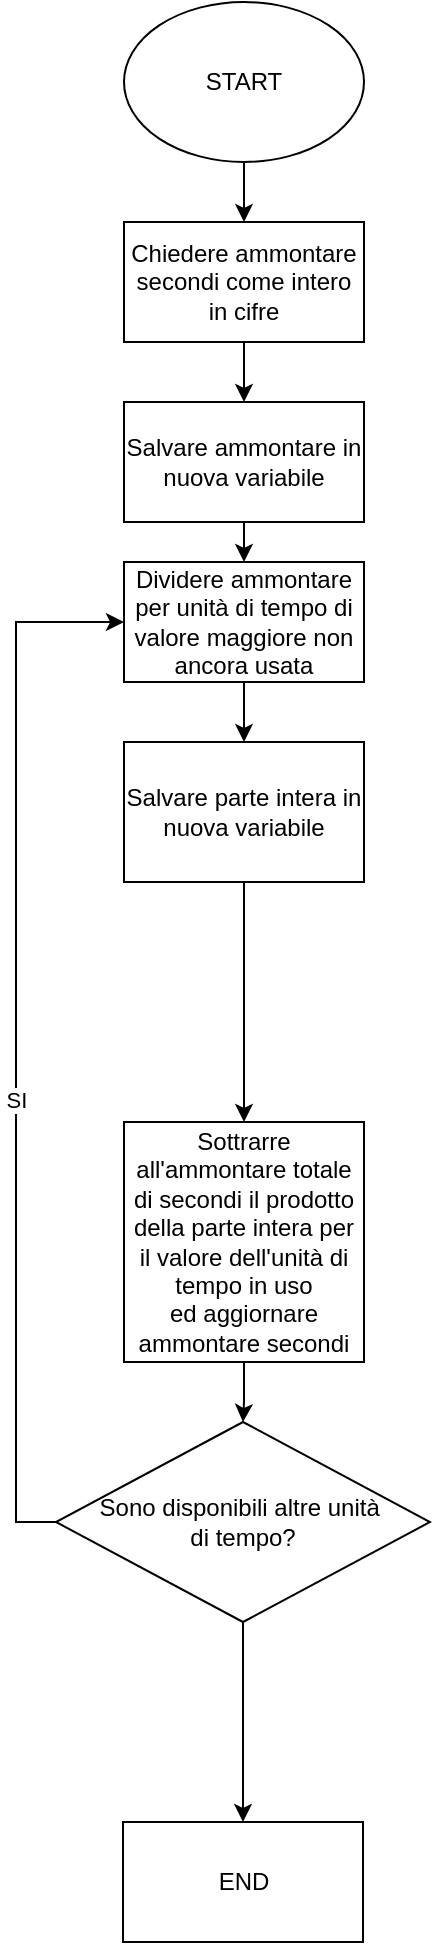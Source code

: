 <mxfile version="24.0.7" type="device">
  <diagram name="Pagina-1" id="jYzrcmdSCKAgR3gdf0s2">
    <mxGraphModel dx="880" dy="529" grid="1" gridSize="10" guides="1" tooltips="1" connect="1" arrows="1" fold="1" page="1" pageScale="1" pageWidth="827" pageHeight="1169" math="0" shadow="0">
      <root>
        <mxCell id="0" />
        <mxCell id="1" parent="0" />
        <mxCell id="APFXjStTtcaWU7gSrCgq-3" value="" style="edgeStyle=orthogonalEdgeStyle;rounded=0;orthogonalLoop=1;jettySize=auto;html=1;" parent="1" source="APFXjStTtcaWU7gSrCgq-1" target="APFXjStTtcaWU7gSrCgq-2" edge="1">
          <mxGeometry relative="1" as="geometry" />
        </mxCell>
        <mxCell id="APFXjStTtcaWU7gSrCgq-1" value="START" style="ellipse;whiteSpace=wrap;html=1;" parent="1" vertex="1">
          <mxGeometry x="354" y="20" width="120" height="80" as="geometry" />
        </mxCell>
        <mxCell id="APFXjStTtcaWU7gSrCgq-13" style="edgeStyle=orthogonalEdgeStyle;rounded=0;orthogonalLoop=1;jettySize=auto;html=1;exitX=0.5;exitY=1;exitDx=0;exitDy=0;entryX=0.5;entryY=0;entryDx=0;entryDy=0;" parent="1" source="APFXjStTtcaWU7gSrCgq-2" target="APFXjStTtcaWU7gSrCgq-12" edge="1">
          <mxGeometry relative="1" as="geometry" />
        </mxCell>
        <mxCell id="APFXjStTtcaWU7gSrCgq-2" value="Chiedere ammontare&lt;div&gt;secondi come intero&lt;/div&gt;&lt;div&gt;in cifre&lt;/div&gt;" style="whiteSpace=wrap;html=1;" parent="1" vertex="1">
          <mxGeometry x="354" y="130" width="120" height="60" as="geometry" />
        </mxCell>
        <mxCell id="APFXjStTtcaWU7gSrCgq-7" value="" style="edgeStyle=orthogonalEdgeStyle;rounded=0;orthogonalLoop=1;jettySize=auto;html=1;" parent="1" source="APFXjStTtcaWU7gSrCgq-4" target="APFXjStTtcaWU7gSrCgq-6" edge="1">
          <mxGeometry relative="1" as="geometry" />
        </mxCell>
        <mxCell id="APFXjStTtcaWU7gSrCgq-4" value="Dividere ammontare per unità di tempo di valore maggiore non ancora usata" style="whiteSpace=wrap;html=1;" parent="1" vertex="1">
          <mxGeometry x="354" y="300" width="120" height="60" as="geometry" />
        </mxCell>
        <mxCell id="APFXjStTtcaWU7gSrCgq-6" value="Salvare parte intera in nuova variabile" style="whiteSpace=wrap;html=1;" parent="1" vertex="1">
          <mxGeometry x="354" y="390" width="120" height="70" as="geometry" />
        </mxCell>
        <mxCell id="APFXjStTtcaWU7gSrCgq-11" value="" style="edgeStyle=orthogonalEdgeStyle;rounded=0;orthogonalLoop=1;jettySize=auto;html=1;exitX=0.5;exitY=1;exitDx=0;exitDy=0;" parent="1" source="APFXjStTtcaWU7gSrCgq-6" target="APFXjStTtcaWU7gSrCgq-10" edge="1">
          <mxGeometry relative="1" as="geometry">
            <mxPoint x="414" y="550" as="sourcePoint" />
          </mxGeometry>
        </mxCell>
        <mxCell id="APFXjStTtcaWU7gSrCgq-17" value="" style="edgeStyle=orthogonalEdgeStyle;rounded=0;orthogonalLoop=1;jettySize=auto;html=1;" parent="1" source="APFXjStTtcaWU7gSrCgq-10" target="APFXjStTtcaWU7gSrCgq-16" edge="1">
          <mxGeometry relative="1" as="geometry" />
        </mxCell>
        <mxCell id="APFXjStTtcaWU7gSrCgq-10" value="Sottrarre all&#39;ammontare totale di secondi il prodotto della parte intera per il valore dell&#39;unità di tempo in uso&lt;div&gt;ed aggiornare ammontare secondi&lt;/div&gt;" style="whiteSpace=wrap;html=1;" parent="1" vertex="1">
          <mxGeometry x="354" y="580" width="120" height="120" as="geometry" />
        </mxCell>
        <mxCell id="APFXjStTtcaWU7gSrCgq-14" style="edgeStyle=orthogonalEdgeStyle;rounded=0;orthogonalLoop=1;jettySize=auto;html=1;exitX=0.5;exitY=1;exitDx=0;exitDy=0;entryX=0.5;entryY=0;entryDx=0;entryDy=0;" parent="1" source="APFXjStTtcaWU7gSrCgq-12" target="APFXjStTtcaWU7gSrCgq-4" edge="1">
          <mxGeometry relative="1" as="geometry" />
        </mxCell>
        <mxCell id="APFXjStTtcaWU7gSrCgq-12" value="Salvare ammontare in nuova variabile" style="rounded=0;whiteSpace=wrap;html=1;" parent="1" vertex="1">
          <mxGeometry x="354" y="220" width="120" height="60" as="geometry" />
        </mxCell>
        <mxCell id="APFXjStTtcaWU7gSrCgq-18" style="edgeStyle=orthogonalEdgeStyle;rounded=0;orthogonalLoop=1;jettySize=auto;html=1;exitX=0;exitY=0.5;exitDx=0;exitDy=0;entryX=0;entryY=0.5;entryDx=0;entryDy=0;" parent="1" source="APFXjStTtcaWU7gSrCgq-16" target="APFXjStTtcaWU7gSrCgq-4" edge="1">
          <mxGeometry relative="1" as="geometry" />
        </mxCell>
        <mxCell id="APFXjStTtcaWU7gSrCgq-19" value="SI" style="edgeLabel;html=1;align=center;verticalAlign=middle;resizable=0;points=[];" parent="APFXjStTtcaWU7gSrCgq-18" vertex="1" connectable="0">
          <mxGeometry x="-0.118" relative="1" as="geometry">
            <mxPoint as="offset" />
          </mxGeometry>
        </mxCell>
        <mxCell id="APFXjStTtcaWU7gSrCgq-21" value="" style="edgeStyle=orthogonalEdgeStyle;rounded=0;orthogonalLoop=1;jettySize=auto;html=1;" parent="1" source="APFXjStTtcaWU7gSrCgq-16" target="APFXjStTtcaWU7gSrCgq-20" edge="1">
          <mxGeometry relative="1" as="geometry" />
        </mxCell>
        <mxCell id="APFXjStTtcaWU7gSrCgq-16" value="Sono disponibili altre unità&amp;nbsp;&lt;div&gt;di&amp;nbsp;&lt;span style=&quot;background-color: initial;&quot;&gt;tempo?&lt;/span&gt;&lt;/div&gt;" style="rhombus;whiteSpace=wrap;html=1;" parent="1" vertex="1">
          <mxGeometry x="320" y="730" width="187" height="100" as="geometry" />
        </mxCell>
        <mxCell id="APFXjStTtcaWU7gSrCgq-20" value="END" style="whiteSpace=wrap;html=1;" parent="1" vertex="1">
          <mxGeometry x="353.5" y="930" width="120" height="60" as="geometry" />
        </mxCell>
      </root>
    </mxGraphModel>
  </diagram>
</mxfile>
